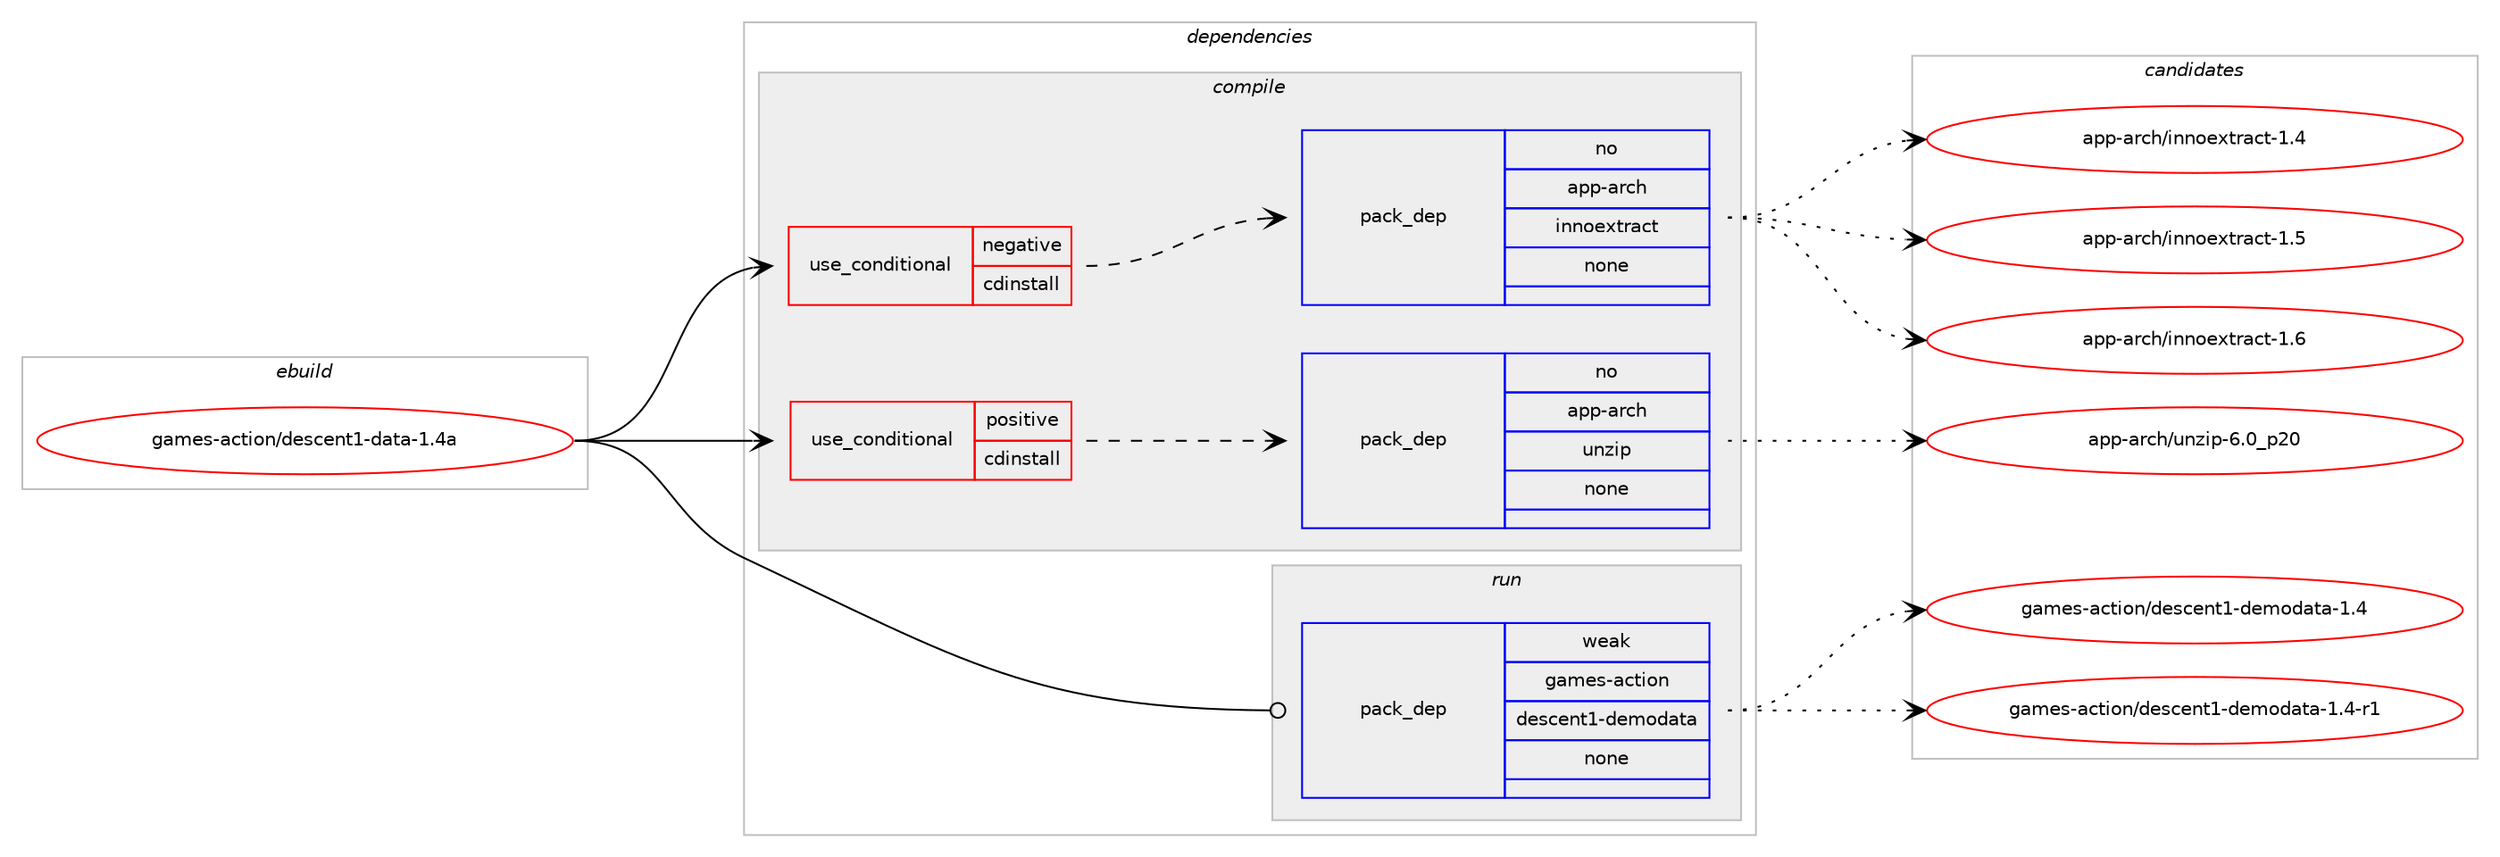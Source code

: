 digraph prolog {

# *************
# Graph options
# *************

newrank=true;
concentrate=true;
compound=true;
graph [rankdir=LR,fontname=Helvetica,fontsize=10,ranksep=1.5];#, ranksep=2.5, nodesep=0.2];
edge  [arrowhead=vee];
node  [fontname=Helvetica,fontsize=10];

# **********
# The ebuild
# **********

subgraph cluster_leftcol {
color=gray;
rank=same;
label=<<i>ebuild</i>>;
id [label="games-action/descent1-data-1.4a", color=red, width=4, href="../games-action/descent1-data-1.4a.svg"];
}

# ****************
# The dependencies
# ****************

subgraph cluster_midcol {
color=gray;
label=<<i>dependencies</i>>;
subgraph cluster_compile {
fillcolor="#eeeeee";
style=filled;
label=<<i>compile</i>>;
subgraph cond79600 {
dependency292652 [label=<<TABLE BORDER="0" CELLBORDER="1" CELLSPACING="0" CELLPADDING="4"><TR><TD ROWSPAN="3" CELLPADDING="10">use_conditional</TD></TR><TR><TD>negative</TD></TR><TR><TD>cdinstall</TD></TR></TABLE>>, shape=none, color=red];
subgraph pack208700 {
dependency292653 [label=<<TABLE BORDER="0" CELLBORDER="1" CELLSPACING="0" CELLPADDING="4" WIDTH="220"><TR><TD ROWSPAN="6" CELLPADDING="30">pack_dep</TD></TR><TR><TD WIDTH="110">no</TD></TR><TR><TD>app-arch</TD></TR><TR><TD>innoextract</TD></TR><TR><TD>none</TD></TR><TR><TD></TD></TR></TABLE>>, shape=none, color=blue];
}
dependency292652:e -> dependency292653:w [weight=20,style="dashed",arrowhead="vee"];
}
id:e -> dependency292652:w [weight=20,style="solid",arrowhead="vee"];
subgraph cond79601 {
dependency292654 [label=<<TABLE BORDER="0" CELLBORDER="1" CELLSPACING="0" CELLPADDING="4"><TR><TD ROWSPAN="3" CELLPADDING="10">use_conditional</TD></TR><TR><TD>positive</TD></TR><TR><TD>cdinstall</TD></TR></TABLE>>, shape=none, color=red];
subgraph pack208701 {
dependency292655 [label=<<TABLE BORDER="0" CELLBORDER="1" CELLSPACING="0" CELLPADDING="4" WIDTH="220"><TR><TD ROWSPAN="6" CELLPADDING="30">pack_dep</TD></TR><TR><TD WIDTH="110">no</TD></TR><TR><TD>app-arch</TD></TR><TR><TD>unzip</TD></TR><TR><TD>none</TD></TR><TR><TD></TD></TR></TABLE>>, shape=none, color=blue];
}
dependency292654:e -> dependency292655:w [weight=20,style="dashed",arrowhead="vee"];
}
id:e -> dependency292654:w [weight=20,style="solid",arrowhead="vee"];
}
subgraph cluster_compileandrun {
fillcolor="#eeeeee";
style=filled;
label=<<i>compile and run</i>>;
}
subgraph cluster_run {
fillcolor="#eeeeee";
style=filled;
label=<<i>run</i>>;
subgraph pack208702 {
dependency292656 [label=<<TABLE BORDER="0" CELLBORDER="1" CELLSPACING="0" CELLPADDING="4" WIDTH="220"><TR><TD ROWSPAN="6" CELLPADDING="30">pack_dep</TD></TR><TR><TD WIDTH="110">weak</TD></TR><TR><TD>games-action</TD></TR><TR><TD>descent1-demodata</TD></TR><TR><TD>none</TD></TR><TR><TD></TD></TR></TABLE>>, shape=none, color=blue];
}
id:e -> dependency292656:w [weight=20,style="solid",arrowhead="odot"];
}
}

# **************
# The candidates
# **************

subgraph cluster_choices {
rank=same;
color=gray;
label=<<i>candidates</i>>;

subgraph choice208700 {
color=black;
nodesep=1;
choice9711211245971149910447105110110111101120116114979911645494652 [label="app-arch/innoextract-1.4", color=red, width=4,href="../app-arch/innoextract-1.4.svg"];
choice9711211245971149910447105110110111101120116114979911645494653 [label="app-arch/innoextract-1.5", color=red, width=4,href="../app-arch/innoextract-1.5.svg"];
choice9711211245971149910447105110110111101120116114979911645494654 [label="app-arch/innoextract-1.6", color=red, width=4,href="../app-arch/innoextract-1.6.svg"];
dependency292653:e -> choice9711211245971149910447105110110111101120116114979911645494652:w [style=dotted,weight="100"];
dependency292653:e -> choice9711211245971149910447105110110111101120116114979911645494653:w [style=dotted,weight="100"];
dependency292653:e -> choice9711211245971149910447105110110111101120116114979911645494654:w [style=dotted,weight="100"];
}
subgraph choice208701 {
color=black;
nodesep=1;
choice971121124597114991044711711012210511245544648951125048 [label="app-arch/unzip-6.0_p20", color=red, width=4,href="../app-arch/unzip-6.0_p20.svg"];
dependency292655:e -> choice971121124597114991044711711012210511245544648951125048:w [style=dotted,weight="100"];
}
subgraph choice208702 {
color=black;
nodesep=1;
choice1039710910111545979911610511111047100101115991011101164945100101109111100971169745494652 [label="games-action/descent1-demodata-1.4", color=red, width=4,href="../games-action/descent1-demodata-1.4.svg"];
choice10397109101115459799116105111110471001011159910111011649451001011091111009711697454946524511449 [label="games-action/descent1-demodata-1.4-r1", color=red, width=4,href="../games-action/descent1-demodata-1.4-r1.svg"];
dependency292656:e -> choice1039710910111545979911610511111047100101115991011101164945100101109111100971169745494652:w [style=dotted,weight="100"];
dependency292656:e -> choice10397109101115459799116105111110471001011159910111011649451001011091111009711697454946524511449:w [style=dotted,weight="100"];
}
}

}
